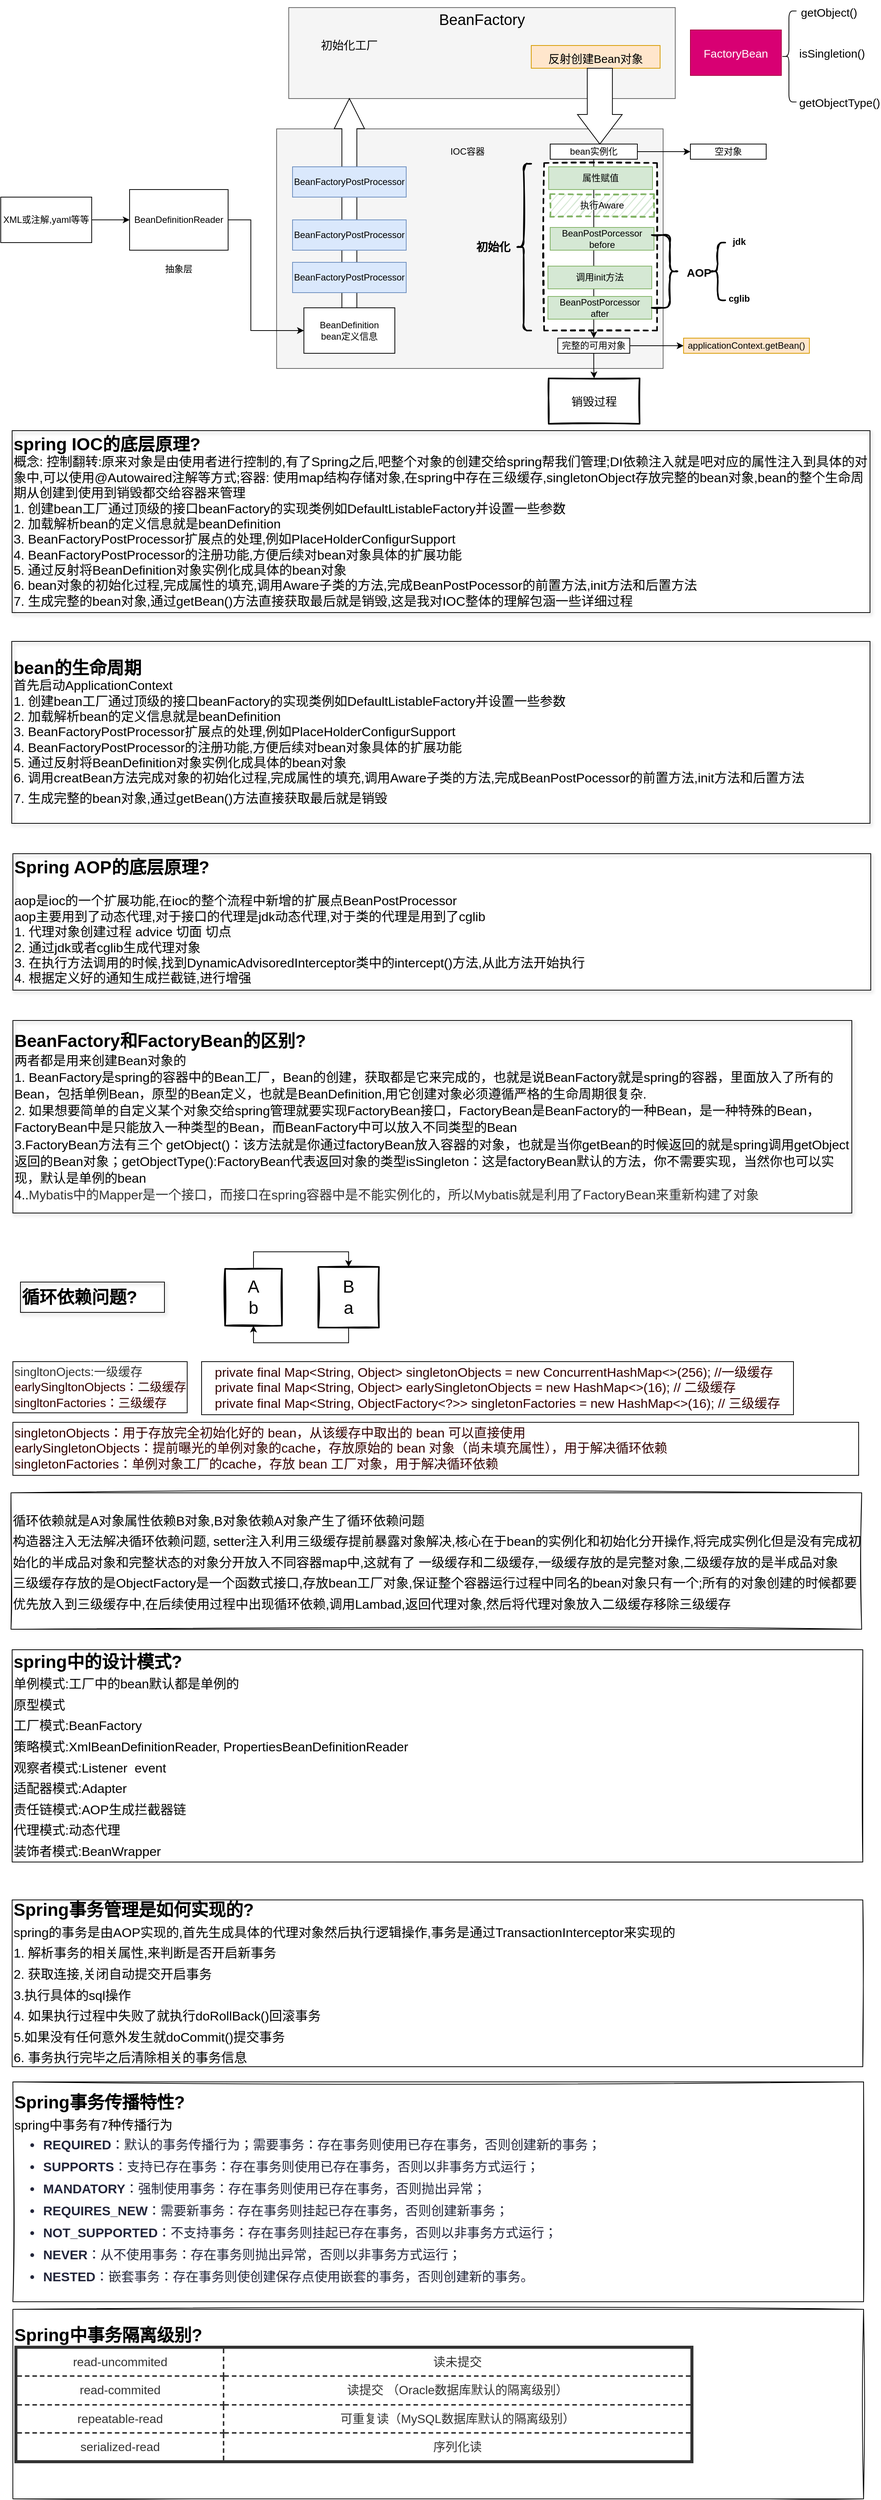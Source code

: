 <mxfile version="16.5.1" type="device"><diagram id="kbiFOAReK8MjeXYRSWLJ" name="第 1 页"><mxGraphModel dx="2390" dy="2418" grid="1" gridSize="10" guides="1" tooltips="1" connect="1" arrows="1" fold="1" page="1" pageScale="1" pageWidth="1169" pageHeight="827" math="0" shadow="0"><root><mxCell id="0"/><mxCell id="1" parent="0"/><mxCell id="H_EeOhqB3WVHYu0l5SaM-5" value="" style="rounded=0;whiteSpace=wrap;html=1;fillColor=#f5f5f5;fontColor=#333333;strokeColor=#666666;" vertex="1" parent="1"><mxGeometry x="-802" y="-1476" width="510" height="316" as="geometry"/></mxCell><mxCell id="H_EeOhqB3WVHYu0l5SaM-70" value="" style="rounded=0;whiteSpace=wrap;html=1;glass=0;dashed=1;labelBackgroundColor=none;sketch=1;fontSize=12;fontColor=default;strokeWidth=2;" vertex="1" parent="1"><mxGeometry x="-449" y="-1431" width="149" height="221" as="geometry"/></mxCell><mxCell id="H_EeOhqB3WVHYu0l5SaM-4" value="" style="edgeStyle=orthogonalEdgeStyle;rounded=0;orthogonalLoop=1;jettySize=auto;html=1;" edge="1" parent="1" source="H_EeOhqB3WVHYu0l5SaM-1" target="H_EeOhqB3WVHYu0l5SaM-3"><mxGeometry relative="1" as="geometry"/></mxCell><mxCell id="H_EeOhqB3WVHYu0l5SaM-1" value="XML或注解,yaml等等" style="rounded=0;whiteSpace=wrap;html=1;" vertex="1" parent="1"><mxGeometry x="-1166" y="-1386" width="120" height="60" as="geometry"/></mxCell><mxCell id="H_EeOhqB3WVHYu0l5SaM-3" value="BeanDefinitionReader" style="rounded=0;whiteSpace=wrap;html=1;" vertex="1" parent="1"><mxGeometry x="-996" y="-1396" width="130" height="80" as="geometry"/></mxCell><mxCell id="H_EeOhqB3WVHYu0l5SaM-7" value="IOC容器" style="text;html=1;strokeColor=none;fillColor=none;align=center;verticalAlign=middle;whiteSpace=wrap;rounded=0;" vertex="1" parent="1"><mxGeometry x="-580" y="-1461" width="60" height="30" as="geometry"/></mxCell><mxCell id="H_EeOhqB3WVHYu0l5SaM-8" value="BeanDefinition&lt;br&gt;bean定义信息" style="rounded=0;whiteSpace=wrap;html=1;" vertex="1" parent="1"><mxGeometry x="-766" y="-1240" width="120" height="60" as="geometry"/></mxCell><mxCell id="H_EeOhqB3WVHYu0l5SaM-9" value="" style="endArrow=classic;html=1;rounded=0;exitX=1;exitY=0.5;exitDx=0;exitDy=0;entryX=0;entryY=0.5;entryDx=0;entryDy=0;" edge="1" parent="1" source="H_EeOhqB3WVHYu0l5SaM-3" target="H_EeOhqB3WVHYu0l5SaM-8"><mxGeometry width="50" height="50" relative="1" as="geometry"><mxPoint x="-436" y="-1226" as="sourcePoint"/><mxPoint x="-386" y="-1276" as="targetPoint"/><Array as="points"><mxPoint x="-836" y="-1356"/><mxPoint x="-836" y="-1210"/></Array></mxGeometry></mxCell><mxCell id="H_EeOhqB3WVHYu0l5SaM-10" value="抽象层" style="text;html=1;strokeColor=none;fillColor=none;align=center;verticalAlign=middle;whiteSpace=wrap;rounded=0;" vertex="1" parent="1"><mxGeometry x="-961" y="-1306" width="60" height="30" as="geometry"/></mxCell><mxCell id="H_EeOhqB3WVHYu0l5SaM-22" value="" style="edgeStyle=orthogonalEdgeStyle;rounded=0;orthogonalLoop=1;jettySize=auto;html=1;fontSize=12;" edge="1" parent="1" source="H_EeOhqB3WVHYu0l5SaM-11" target="H_EeOhqB3WVHYu0l5SaM-21"><mxGeometry relative="1" as="geometry"/></mxCell><mxCell id="H_EeOhqB3WVHYu0l5SaM-24" value="" style="edgeStyle=orthogonalEdgeStyle;rounded=0;orthogonalLoop=1;jettySize=auto;html=1;fontSize=12;entryX=0.5;entryY=0;entryDx=0;entryDy=0;" edge="1" parent="1" source="H_EeOhqB3WVHYu0l5SaM-11" target="H_EeOhqB3WVHYu0l5SaM-25"><mxGeometry relative="1" as="geometry"><mxPoint x="-384.471" y="-1296" as="targetPoint"/></mxGeometry></mxCell><mxCell id="H_EeOhqB3WVHYu0l5SaM-11" value="bean实例化" style="rounded=0;whiteSpace=wrap;html=1;" vertex="1" parent="1"><mxGeometry x="-441" y="-1456" width="115" height="20" as="geometry"/></mxCell><mxCell id="H_EeOhqB3WVHYu0l5SaM-15" value="" style="rounded=0;whiteSpace=wrap;html=1;fillColor=#f5f5f5;fontColor=#333333;strokeColor=#666666;" vertex="1" parent="1"><mxGeometry x="-786" y="-1636" width="510" height="120" as="geometry"/></mxCell><mxCell id="H_EeOhqB3WVHYu0l5SaM-16" value="&lt;font style=&quot;font-size: 20px&quot;&gt;BeanFactory&lt;/font&gt;" style="text;html=1;strokeColor=none;fillColor=none;align=center;verticalAlign=middle;whiteSpace=wrap;rounded=0;" vertex="1" parent="1"><mxGeometry x="-561" y="-1636" width="60" height="30" as="geometry"/></mxCell><mxCell id="H_EeOhqB3WVHYu0l5SaM-17" value="&lt;font style=&quot;font-size: 15px&quot;&gt;反射创建Bean对象&lt;br&gt;&lt;/font&gt;" style="text;html=1;strokeColor=#d79b00;fillColor=#ffe6cc;align=center;verticalAlign=middle;whiteSpace=wrap;rounded=0;fontSize=20;" vertex="1" parent="1"><mxGeometry x="-466" y="-1586" width="170" height="30" as="geometry"/></mxCell><mxCell id="H_EeOhqB3WVHYu0l5SaM-21" value="空对象" style="rounded=0;whiteSpace=wrap;html=1;" vertex="1" parent="1"><mxGeometry x="-256" y="-1456" width="100" height="20" as="geometry"/></mxCell><mxCell id="H_EeOhqB3WVHYu0l5SaM-28" value="" style="edgeStyle=orthogonalEdgeStyle;rounded=0;orthogonalLoop=1;jettySize=auto;html=1;fontSize=12;" edge="1" parent="1" source="H_EeOhqB3WVHYu0l5SaM-25" target="H_EeOhqB3WVHYu0l5SaM-27"><mxGeometry relative="1" as="geometry"/></mxCell><mxCell id="H_EeOhqB3WVHYu0l5SaM-75" value="" style="edgeStyle=orthogonalEdgeStyle;rounded=0;orthogonalLoop=1;jettySize=auto;html=1;fontSize=15;fontColor=default;" edge="1" parent="1" source="H_EeOhqB3WVHYu0l5SaM-25" target="H_EeOhqB3WVHYu0l5SaM-74"><mxGeometry relative="1" as="geometry"/></mxCell><mxCell id="H_EeOhqB3WVHYu0l5SaM-25" value="完整的可用对象" style="rounded=0;whiteSpace=wrap;html=1;" vertex="1" parent="1"><mxGeometry x="-431" y="-1200" width="95" height="20" as="geometry"/></mxCell><mxCell id="H_EeOhqB3WVHYu0l5SaM-27" value="applicationContext.getBean()" style="rounded=0;whiteSpace=wrap;html=1;fillColor=#ffe6cc;strokeColor=#d79b00;" vertex="1" parent="1"><mxGeometry x="-265" y="-1200" width="166" height="20" as="geometry"/></mxCell><mxCell id="H_EeOhqB3WVHYu0l5SaM-30" value="" style="shape=singleArrow;direction=north;whiteSpace=wrap;html=1;fontSize=12;arrowWidth=0.493;arrowSize=0.144;" vertex="1" parent="1"><mxGeometry x="-726" y="-1516" width="40" height="276" as="geometry"/></mxCell><mxCell id="H_EeOhqB3WVHYu0l5SaM-31" value="BeanFactoryPostProcessor" style="rounded=0;whiteSpace=wrap;html=1;fontSize=12;fillColor=#dae8fc;strokeColor=#6c8ebf;" vertex="1" parent="1"><mxGeometry x="-781" y="-1300" width="150" height="40" as="geometry"/></mxCell><mxCell id="H_EeOhqB3WVHYu0l5SaM-32" value="BeanFactoryPostProcessor" style="rounded=0;whiteSpace=wrap;html=1;fontSize=12;fillColor=#dae8fc;strokeColor=#6c8ebf;" vertex="1" parent="1"><mxGeometry x="-781" y="-1426" width="150" height="40" as="geometry"/></mxCell><mxCell id="H_EeOhqB3WVHYu0l5SaM-33" value="BeanFactoryPostProcessor" style="rounded=0;whiteSpace=wrap;html=1;fontSize=12;fillColor=#dae8fc;strokeColor=#6c8ebf;" vertex="1" parent="1"><mxGeometry x="-781" y="-1356" width="150" height="40" as="geometry"/></mxCell><mxCell id="H_EeOhqB3WVHYu0l5SaM-34" value="" style="shape=singleArrow;direction=south;whiteSpace=wrap;html=1;fontSize=12;arrowWidth=0.562;arrowSize=0.39;" vertex="1" parent="1"><mxGeometry x="-405" y="-1556" width="59" height="100" as="geometry"/></mxCell><mxCell id="H_EeOhqB3WVHYu0l5SaM-35" value="属性赋值" style="rounded=0;whiteSpace=wrap;html=1;fontSize=12;fillColor=#d5e8d4;strokeColor=#82b366;" vertex="1" parent="1"><mxGeometry x="-443" y="-1426" width="137" height="30" as="geometry"/></mxCell><mxCell id="H_EeOhqB3WVHYu0l5SaM-36" value="BeanPostPorcessor&lt;br&gt;before" style="rounded=0;whiteSpace=wrap;html=1;fontSize=12;fillColor=#d5e8d4;strokeColor=#82b366;" vertex="1" parent="1"><mxGeometry x="-441" y="-1346" width="137" height="30" as="geometry"/></mxCell><mxCell id="H_EeOhqB3WVHYu0l5SaM-40" value="BeanPostPorcessor&lt;br&gt;after" style="rounded=0;whiteSpace=wrap;html=1;fontSize=12;fillColor=#d5e8d4;strokeColor=#82b366;" vertex="1" parent="1"><mxGeometry x="-444" y="-1255" width="137" height="30" as="geometry"/></mxCell><mxCell id="H_EeOhqB3WVHYu0l5SaM-43" value="&lt;font style=&quot;font-size: 15px&quot;&gt;FactoryBean&lt;/font&gt;" style="rounded=0;whiteSpace=wrap;html=1;fillColor=#d80073;fontColor=#ffffff;strokeColor=#A50040;" vertex="1" parent="1"><mxGeometry x="-256" y="-1606.5" width="120" height="60" as="geometry"/></mxCell><mxCell id="H_EeOhqB3WVHYu0l5SaM-44" value="" style="shape=curlyBracket;whiteSpace=wrap;html=1;rounded=1;fontSize=15;fillColor=default;" vertex="1" parent="1"><mxGeometry x="-136" y="-1631.5" width="20" height="120" as="geometry"/></mxCell><mxCell id="H_EeOhqB3WVHYu0l5SaM-46" value="getObject()" style="text;html=1;strokeColor=none;fillColor=none;align=center;verticalAlign=middle;whiteSpace=wrap;rounded=0;fontSize=15;" vertex="1" parent="1"><mxGeometry x="-103" y="-1645.5" width="60" height="30" as="geometry"/></mxCell><mxCell id="H_EeOhqB3WVHYu0l5SaM-47" value="isSingletion()" style="text;html=1;strokeColor=none;fillColor=none;align=center;verticalAlign=middle;whiteSpace=wrap;rounded=0;fontSize=15;" vertex="1" parent="1"><mxGeometry x="-99" y="-1591.5" width="60" height="30" as="geometry"/></mxCell><mxCell id="H_EeOhqB3WVHYu0l5SaM-48" value="getObjectType()" style="text;html=1;strokeColor=none;fillColor=none;align=center;verticalAlign=middle;whiteSpace=wrap;rounded=0;fontSize=15;" vertex="1" parent="1"><mxGeometry x="-89" y="-1526.5" width="60" height="30" as="geometry"/></mxCell><mxCell id="H_EeOhqB3WVHYu0l5SaM-49" value="&lt;b&gt;&lt;font style=&quot;font-size: 23px&quot;&gt;循环依赖问题?&lt;/font&gt;&lt;br&gt;&lt;/b&gt;" style="text;html=1;align=left;verticalAlign=middle;whiteSpace=wrap;rounded=0;shadow=1;sketch=0;glass=0;strokeColor=default;" vertex="1" parent="1"><mxGeometry x="-1140" y="45.06" width="190" height="40" as="geometry"/></mxCell><mxCell id="H_EeOhqB3WVHYu0l5SaM-52" value="&lt;font style=&quot;line-height: 1.3 ; font-size: 17px&quot;&gt;&lt;b&gt;&lt;font style=&quot;font-size: 23px&quot;&gt;BeanFactory和FactoryBean的区别?&amp;nbsp;&lt;br&gt;&lt;/font&gt;&lt;/b&gt;&lt;font style=&quot;font-size: 17px&quot;&gt;两者都是用来创建Bean对象的&lt;/font&gt;&lt;br&gt;&lt;span style=&quot;font-size: 17px&quot;&gt;1. BeanFactory是spring的容器中的Bean工厂，Bean的创建，获取都是它来完成的，也就是说BeanFactory就是spring的容器，里面放入了所有的Bean，包括单例Bean，原型的Bean定义，也就是BeanDefinition,用它创建对象必须遵循严格的生命周期很复杂.&lt;br&gt;2. 如果想要简单的自定义某个对象交给spring管理就要实现FactoryBean接口，FactoryBean是BeanFactory的一种Bean，是一种特殊的Bean，FactoryBean中是只能放入一种类型的Bean，而BeanFactory中可以放入不同类型的Bean&lt;/span&gt;&lt;br&gt;&lt;span class=&quot;md-plain md-expand&quot; style=&quot;box-sizing: border-box ; font-family: &amp;#34;noto sans sc medium&amp;#34; , &amp;#34;noto sans sc&amp;#34; , sans-serif&quot;&gt;3.&lt;span style=&quot;font-family: &amp;#34;helvetica&amp;#34;&quot;&gt;FactoryBean&lt;/span&gt;方法有三个 getObject()：该方法就是你通过factoryBean放入容器的对象，也就是当你getBean的时候返回的就是spring调用getObject返回的Bean对象；&lt;/span&gt;&lt;span class=&quot;md-plain&quot; style=&quot;box-sizing: border-box ; font-family: &amp;#34;noto sans sc medium&amp;#34; , &amp;#34;noto sans sc&amp;#34; , sans-serif&quot;&gt;getObjectType():FactoryBean代表返回对象的类型&lt;/span&gt;&lt;span class=&quot;md-plain md-expand&quot; style=&quot;box-sizing: border-box ; font-family: &amp;#34;noto sans sc medium&amp;#34; , &amp;#34;noto sans sc&amp;#34; , sans-serif&quot;&gt;isSingleton：这是factoryBean默认的方法，你不需要实现，当然你也可以实现，默认是单例的bean&lt;br&gt;4..&lt;span style=&quot;color: rgb(51 , 51 , 51) ; font-family: &amp;#34;noto sans sc medium&amp;#34; , &amp;#34;noto sans sc&amp;#34; , sans-serif&quot;&gt;Mybatis中的Mapper是一个接口，而接口在spring容器中是不能实例化的，所以Mybatis就是利用了FactoryBean来重新构建了对象&lt;/span&gt;&lt;br&gt;&lt;/span&gt;&lt;/font&gt;" style="text;html=1;align=left;verticalAlign=middle;whiteSpace=wrap;rounded=0;shadow=1;sketch=0;glass=0;labelBackgroundColor=none;strokeColor=default;" vertex="1" parent="1"><mxGeometry x="-1150" y="-300" width="1107" height="254" as="geometry"/></mxCell><mxCell id="H_EeOhqB3WVHYu0l5SaM-53" value="&lt;font style=&quot;font-size: 17px&quot;&gt;&lt;span style=&quot;font-weight: bold ; font-size: 23px&quot;&gt;spring IOC的底层原理?&lt;/span&gt;&lt;br&gt;&lt;font style=&quot;font-size: 17px&quot;&gt;概念: 控制翻转:原来对象是由使用者进行控制的,有了Spring之后,吧整个对象的创建交给spring帮我们管理;DI依赖注入就是吧对应的属性注入到具体的对象中,可以使用@Autowaired注解等方式;&lt;/font&gt;容器: 使用map结构存储对象,在spring中存在三级缓存,singletonObject存放完整的bean对象,bean的整个生命周期从创建到使用到销毁都交给容器来管理&lt;br&gt;1. 创建bean工厂通过顶级的接口beanFactory的实现类例如DefaultListableFactory并设置一些参数&lt;br&gt;2. 加载解析bean的定义信息就是beanDefinition&lt;br&gt;3. BeanFactoryPostProcessor扩展点的处理,例如PlaceHolderConfigurSupport&lt;br&gt;4. BeanFactoryPostProcessor的注册功能,方便后续对bean对象具体的扩展功能&lt;br&gt;5. 通过反射将BeanDefinition对象实例化成具体的bean对象&lt;br&gt;6. bean对象的初始化过程,完成属性的填充,调用Aware子类的方法,完成BeanPostPocessor的前置方法,init方法和后置方法&lt;br&gt;7. 生成完整的bean对象,通过getBean()方法直接获取最后就是销毁,这是我对IOC整体的理解包涵一些详细过程&lt;br&gt;&lt;/font&gt;" style="text;html=1;align=left;verticalAlign=middle;whiteSpace=wrap;rounded=0;shadow=1;sketch=0;glass=0;strokeColor=default;" vertex="1" parent="1"><mxGeometry x="-1151" y="-1078" width="1132" height="240" as="geometry"/></mxCell><mxCell id="H_EeOhqB3WVHYu0l5SaM-54" value="&lt;span style=&quot;font-weight: bold ; font-size: 23px&quot;&gt;bean的生命周期&lt;/span&gt;&lt;br&gt;&lt;font style=&quot;font-size: 17px&quot;&gt;首先启动ApplicationContext&lt;/font&gt;&lt;br&gt;&lt;span style=&quot;font-size: 17px&quot;&gt;1. 创建bean工厂通过顶级的接口beanFactory的实现类例如DefaultListableFactory并设置一些参数&lt;/span&gt;&lt;br style=&quot;font-size: 17px&quot;&gt;&lt;span style=&quot;font-size: 17px&quot;&gt;2. 加载解析bean的定义信息就是beanDefinition&lt;/span&gt;&lt;br style=&quot;font-size: 17px&quot;&gt;&lt;span style=&quot;font-size: 17px&quot;&gt;3. BeanFactoryPostProcessor扩展点的处理,例如PlaceHolderConfigurSupport&lt;/span&gt;&lt;br style=&quot;font-size: 17px&quot;&gt;&lt;span style=&quot;font-size: 17px&quot;&gt;4. BeanFactoryPostProcessor的注册功能,方便后续对bean对象具体的扩展功能&lt;/span&gt;&lt;br style=&quot;font-size: 17px&quot;&gt;&lt;span style=&quot;font-size: 17px&quot;&gt;5. 通过反射将BeanDefinition对象实例化成具体的bean对象&lt;/span&gt;&lt;br style=&quot;font-size: 17px&quot;&gt;&lt;span style=&quot;font-size: 17px&quot;&gt;6. 调用creatBean方法完成对象的初始化过程,完成属性的填充,调用Aware子类的方法,完成BeanPostPocessor的前置方法,init方法和后置方法&lt;/span&gt;&lt;br style=&quot;font-size: 17px&quot;&gt;&lt;span style=&quot;font-size: 17px&quot;&gt;7. 生成完整的bean对象,通过getBean()方法直接获取最后就是销毁&lt;/span&gt;&lt;span style=&quot;font-size: 23px&quot;&gt;&lt;b&gt;&lt;br&gt;&lt;/b&gt;&lt;/span&gt;" style="text;html=1;align=left;verticalAlign=middle;whiteSpace=wrap;rounded=0;shadow=1;sketch=0;glass=0;strokeColor=default;" vertex="1" parent="1"><mxGeometry x="-1151.5" y="-800" width="1132.5" height="240" as="geometry"/></mxCell><mxCell id="H_EeOhqB3WVHYu0l5SaM-64" value="初始化工厂" style="text;html=1;strokeColor=none;fillColor=none;align=center;verticalAlign=middle;whiteSpace=wrap;rounded=0;shadow=1;glass=0;sketch=0;fontSize=15;" vertex="1" parent="1"><mxGeometry x="-754" y="-1602.5" width="96" height="30" as="geometry"/></mxCell><mxCell id="H_EeOhqB3WVHYu0l5SaM-65" value="执行Aware" style="rounded=0;whiteSpace=wrap;html=1;fontSize=12;fillColor=#d5e8d4;strokeColor=#82b366;labelBackgroundColor=none;dashed=1;glass=0;strokeWidth=2;perimeterSpacing=3;sketch=1;" vertex="1" parent="1"><mxGeometry x="-441" y="-1390" width="137" height="30" as="geometry"/></mxCell><mxCell id="H_EeOhqB3WVHYu0l5SaM-69" value="调用init方法" style="rounded=0;whiteSpace=wrap;html=1;fontSize=12;fillColor=#d5e8d4;strokeColor=#82b366;" vertex="1" parent="1"><mxGeometry x="-444" y="-1295" width="137" height="30" as="geometry"/></mxCell><mxCell id="H_EeOhqB3WVHYu0l5SaM-71" value="&lt;b&gt;&lt;font style=&quot;font-size: 15px&quot;&gt;初始化&lt;/font&gt;&lt;/b&gt;" style="text;html=1;strokeColor=none;fillColor=none;align=center;verticalAlign=middle;whiteSpace=wrap;rounded=0;glass=0;dashed=1;labelBackgroundColor=none;sketch=1;fontSize=12;fontColor=default;" vertex="1" parent="1"><mxGeometry x="-546" y="-1336" width="60" height="30" as="geometry"/></mxCell><mxCell id="H_EeOhqB3WVHYu0l5SaM-72" value="" style="shape=curlyBracket;whiteSpace=wrap;html=1;rounded=1;glass=0;labelBackgroundColor=none;sketch=1;fontSize=15;fontColor=default;strokeWidth=2;" vertex="1" parent="1"><mxGeometry x="-486" y="-1430" width="20" height="220" as="geometry"/></mxCell><mxCell id="H_EeOhqB3WVHYu0l5SaM-74" value="销毁过程" style="rounded=0;whiteSpace=wrap;html=1;glass=0;labelBackgroundColor=none;sketch=1;fontSize=15;fontColor=default;strokeWidth=2;" vertex="1" parent="1"><mxGeometry x="-443" y="-1147" width="120" height="60" as="geometry"/></mxCell><mxCell id="H_EeOhqB3WVHYu0l5SaM-76" value="" style="shape=curlyBracket;whiteSpace=wrap;html=1;rounded=1;flipH=1;glass=0;labelBackgroundColor=none;sketch=1;fontSize=23;fontColor=default;strokeWidth=2;size=0.351;" vertex="1" parent="1"><mxGeometry x="-307" y="-1336" width="37" height="96" as="geometry"/></mxCell><mxCell id="H_EeOhqB3WVHYu0l5SaM-80" value="&lt;font style=&quot;font-size: 15px&quot;&gt;AOP&lt;/font&gt;" style="text;strokeColor=none;fillColor=none;html=1;fontSize=24;fontStyle=1;verticalAlign=middle;align=center;rounded=0;glass=0;labelBackgroundColor=none;sketch=1;fontColor=default;" vertex="1" parent="1"><mxGeometry x="-270" y="-1308" width="50" height="38" as="geometry"/></mxCell><mxCell id="H_EeOhqB3WVHYu0l5SaM-81" value="" style="shape=curlyBracket;whiteSpace=wrap;html=1;rounded=1;glass=0;labelBackgroundColor=none;sketch=1;fontSize=15;fontColor=default;strokeWidth=2;" vertex="1" parent="1"><mxGeometry x="-230" y="-1326" width="20" height="76" as="geometry"/></mxCell><mxCell id="H_EeOhqB3WVHYu0l5SaM-82" value="&lt;font style=&quot;font-size: 12px&quot;&gt;jdk&lt;/font&gt;" style="text;strokeColor=none;fillColor=none;html=1;fontSize=24;fontStyle=1;verticalAlign=middle;align=center;rounded=0;glass=0;labelBackgroundColor=none;sketch=1;fontColor=default;" vertex="1" parent="1"><mxGeometry x="-212" y="-1340" width="39" height="18" as="geometry"/></mxCell><mxCell id="H_EeOhqB3WVHYu0l5SaM-83" value="&lt;span style=&quot;font-size: 12px&quot;&gt;cglib&lt;/span&gt;" style="text;strokeColor=none;fillColor=none;html=1;fontSize=24;fontStyle=1;verticalAlign=middle;align=center;rounded=0;glass=0;labelBackgroundColor=none;sketch=1;fontColor=default;" vertex="1" parent="1"><mxGeometry x="-212" y="-1265" width="39" height="18" as="geometry"/></mxCell><mxCell id="H_EeOhqB3WVHYu0l5SaM-84" value="&lt;font style=&quot;font-size: 17px&quot;&gt;&lt;b style=&quot;font-size: 23px&quot;&gt;Spring AOP的底层原理?&lt;/b&gt;&lt;br&gt;&lt;br&gt;&lt;span&gt;aop是ioc的一个扩展功能,在ioc的整个流程中新增的扩展点BeanPostProcessor&lt;br&gt;&lt;/span&gt;aop主要用到了动态代理,对于接口的代理是jdk动态代理,对于类的代理是用到了cglib&lt;br&gt;1. 代理对象创建过程 advice 切面 切点&lt;br&gt;2. 通过jdk或者cglib生成代理对象&lt;br&gt;3. 在执行方法调用的时候,找到DynamicAdvisoredInterceptor类中的intercept()方法,从此方法开始执行&lt;br&gt;4. 根据定义好的通知生成拦截链,进行增强&lt;br&gt;&lt;/font&gt;" style="text;html=1;align=left;verticalAlign=middle;whiteSpace=wrap;rounded=0;shadow=1;sketch=0;glass=0;strokeColor=default;" vertex="1" parent="1"><mxGeometry x="-1150" y="-520" width="1132" height="180" as="geometry"/></mxCell><mxCell id="H_EeOhqB3WVHYu0l5SaM-89" style="edgeStyle=orthogonalEdgeStyle;rounded=0;orthogonalLoop=1;jettySize=auto;html=1;exitX=0.5;exitY=0;exitDx=0;exitDy=0;entryX=0.5;entryY=0;entryDx=0;entryDy=0;fontSize=23;fontColor=default;" edge="1" parent="1" source="H_EeOhqB3WVHYu0l5SaM-87" target="H_EeOhqB3WVHYu0l5SaM-88"><mxGeometry relative="1" as="geometry"/></mxCell><mxCell id="H_EeOhqB3WVHYu0l5SaM-87" value="A&lt;br&gt;b" style="whiteSpace=wrap;html=1;aspect=fixed;rounded=0;glass=0;labelBackgroundColor=none;sketch=1;fontSize=23;fontColor=default;strokeWidth=2;" vertex="1" parent="1"><mxGeometry x="-870" y="27.56" width="75" height="75" as="geometry"/></mxCell><mxCell id="H_EeOhqB3WVHYu0l5SaM-90" style="edgeStyle=orthogonalEdgeStyle;rounded=0;orthogonalLoop=1;jettySize=auto;html=1;exitX=0.5;exitY=1;exitDx=0;exitDy=0;entryX=0.5;entryY=1;entryDx=0;entryDy=0;fontSize=23;fontColor=default;" edge="1" parent="1" source="H_EeOhqB3WVHYu0l5SaM-88" target="H_EeOhqB3WVHYu0l5SaM-87"><mxGeometry relative="1" as="geometry"/></mxCell><mxCell id="H_EeOhqB3WVHYu0l5SaM-88" value="B&lt;br&gt;a" style="whiteSpace=wrap;html=1;aspect=fixed;rounded=0;glass=0;labelBackgroundColor=none;sketch=1;fontSize=23;fontColor=default;strokeWidth=2;" vertex="1" parent="1"><mxGeometry x="-747" y="25.06" width="80" height="80" as="geometry"/></mxCell><mxCell id="H_EeOhqB3WVHYu0l5SaM-91" value="&lt;font style=&quot;font-size: 17px&quot;&gt;循环依赖就是A对象属性依赖B对象,B对象依赖A对象产生了循环依赖问题&lt;br&gt;构造器注入无法解决循环依赖问题, setter注入利用三级缓存提前暴露对象解决,核心在于bean的实例化和初始化分开操作,将完成实例化但是没有完成初始化的半成品对象和完整状态的对象分开放入不同容器map中,这就有了 一级缓存和二级缓存,一级缓存放的是完整对象,二级缓存放的是半成品对象&lt;br&gt;三级缓存存放的是ObjectFactory是一个函数式接口,存放bean工厂对象,保证整个容器运行过程中同名的bean对象只有一个;所有的对象创建的时候都要优先放入到三级缓存中,在后续使用过程中出现循环依赖,调用Lambad,返回代理对象,然后将代理对象放入二级缓存移除三级缓存&lt;br&gt;&lt;/font&gt;" style="text;strokeColor=default;fillColor=none;align=left;verticalAlign=middle;rounded=0;glass=0;labelBackgroundColor=none;sketch=1;fontSize=23;fontColor=default;whiteSpace=wrap;html=1;" vertex="1" parent="1"><mxGeometry x="-1152.5" y="323" width="1122.5" height="180" as="geometry"/></mxCell><mxCell id="H_EeOhqB3WVHYu0l5SaM-95" value="&lt;span style=&quot;color: rgb(51 , 51 , 51) ; font-family: &amp;#34;noto sans sc medium&amp;#34; , &amp;#34;noto sans sc&amp;#34; , sans-serif ; font-size: 16px&quot;&gt;singltonOjects:一级缓存&lt;br&gt;&lt;/span&gt;&lt;span style=&quot;color: rgb(51 , 0 , 0) ; font-size: 16px&quot;&gt;earlySingltonObjects：二级缓存&lt;br&gt;&lt;/span&gt;&lt;span style=&quot;color: rgb(51 , 0 , 0) ; font-size: 16px&quot;&gt;singltonFactories：三级缓存&lt;/span&gt;&lt;span style=&quot;color: rgb(51 , 51 , 51) ; font-family: &amp;#34;noto sans sc medium&amp;#34; , &amp;#34;noto sans sc&amp;#34; , sans-serif ; font-size: 16px&quot;&gt;&lt;br&gt;&lt;/span&gt;" style="text;html=1;strokeColor=#000000;fillColor=none;align=left;verticalAlign=middle;whiteSpace=wrap;rounded=0;glass=0;labelBackgroundColor=none;sketch=0;fontSize=17;" vertex="1" parent="1"><mxGeometry x="-1150" y="150" width="230" height="67.5" as="geometry"/></mxCell><mxCell id="H_EeOhqB3WVHYu0l5SaM-100" value="&lt;div style=&quot;text-align: left&quot;&gt;&lt;span&gt;&#9;&lt;/span&gt;private final Map&amp;lt;String, Object&amp;gt; singletonObjects = new ConcurrentHashMap&amp;lt;&amp;gt;(256); //一级缓存&lt;/div&gt;&lt;div style=&quot;text-align: left&quot;&gt;&lt;span&gt;&#9;&lt;/span&gt;private final Map&amp;lt;String, Object&amp;gt; earlySingletonObjects = new HashMap&amp;lt;&amp;gt;(16); // 二级缓存&lt;/div&gt;&lt;div style=&quot;text-align: left&quot;&gt;&lt;span&gt;&#9;&lt;/span&gt;private final Map&amp;lt;String, ObjectFactory&amp;lt;?&amp;gt;&amp;gt; singletonFactories = new HashMap&amp;lt;&amp;gt;(16); // 三级缓存&lt;/div&gt;" style="text;html=1;strokeColor=default;fillColor=none;align=center;verticalAlign=middle;whiteSpace=wrap;rounded=0;glass=0;labelBackgroundColor=none;sketch=0;fontSize=17;fontColor=#330000;" vertex="1" parent="1"><mxGeometry x="-901" y="150" width="781" height="70" as="geometry"/></mxCell><mxCell id="H_EeOhqB3WVHYu0l5SaM-101" value="&lt;div&gt;singletonObjects：用于存放完全初始化好的 bean，从该缓存中取出的 bean 可以直接使用&lt;/div&gt;&lt;div&gt;earlySingletonObjects：提前曝光的单例对象的cache，存放原始的 bean 对象（尚未填充属性），用于解决循环依赖&lt;/div&gt;&lt;div&gt;singletonFactories：单例对象工厂的cache，存放 bean 工厂对象，用于解决循环依赖&lt;/div&gt;" style="text;html=1;strokeColor=default;fillColor=none;align=left;verticalAlign=middle;whiteSpace=wrap;rounded=0;glass=0;labelBackgroundColor=none;sketch=0;fontSize=17;fontColor=#330000;" vertex="1" parent="1"><mxGeometry x="-1150" y="230" width="1116" height="70" as="geometry"/></mxCell><mxCell id="H_EeOhqB3WVHYu0l5SaM-102" value="&lt;font style=&quot;font-size: 17px&quot;&gt;&lt;font style=&quot;font-size: 23px&quot;&gt;&lt;b&gt;spring中的设计模式?&lt;/b&gt;&lt;br&gt;&lt;/font&gt;&lt;font style=&quot;font-size: 17px&quot;&gt;单例模式:工厂中的bean默认都是单例的&lt;br&gt;&lt;/font&gt;原型模式&lt;br&gt;工厂模式:BeanFactory&lt;br&gt;策略模式:XmlBeanDefinitionReader, PropertiesBeanDefinitionReader&lt;br&gt;观察者模式:Listener&amp;nbsp; event&lt;br&gt;适配器模式:Adapter&lt;br&gt;责任链模式:AOP生成拦截器链&lt;br&gt;代理模式:动态代理&lt;br&gt;装饰者模式:BeanWrapper&lt;br&gt;&lt;/font&gt;" style="text;strokeColor=default;fillColor=none;align=left;verticalAlign=middle;rounded=0;glass=0;labelBackgroundColor=none;sketch=1;fontSize=23;fontColor=default;whiteSpace=wrap;html=1;" vertex="1" parent="1"><mxGeometry x="-1151" y="530" width="1122.5" height="280" as="geometry"/></mxCell><mxCell id="H_EeOhqB3WVHYu0l5SaM-103" value="&lt;font style=&quot;font-size: 17px&quot;&gt;&lt;b&gt;&lt;font style=&quot;font-size: 23px&quot;&gt;Spring事务管理是如何实现的?&lt;/font&gt;&lt;/b&gt;&lt;br&gt;&lt;span style=&quot;font-size: 17px&quot;&gt;spring的事务是由AOP实现的,首先生成具体的代理对象然后执行逻辑操作,事务是通过TransactionInterceptor来实现的&lt;/span&gt;&lt;br&gt;&lt;span&gt;1. 解析事务的相关属性,来判断是否开启新事务&lt;br&gt;&lt;/span&gt;2. 获取连接,关闭自动提交开启事务&lt;br&gt;3.执行具体的sql操作&lt;br&gt;4. 如果执行过程中失败了就执行doRollBack()回滚事务&lt;br&gt;5.如果没有任何意外发生就doCommit()提交事务&lt;br&gt;6. 事务执行完毕之后清除相关的事务信息&lt;br&gt;&lt;/font&gt;" style="text;strokeColor=default;fillColor=none;align=left;verticalAlign=middle;rounded=0;glass=0;labelBackgroundColor=none;sketch=1;fontSize=23;fontColor=default;whiteSpace=wrap;html=1;" vertex="1" parent="1"><mxGeometry x="-1151" y="860" width="1122.5" height="220" as="geometry"/></mxCell><mxCell id="H_EeOhqB3WVHYu0l5SaM-104" value="&lt;font style=&quot;font-size: 17px&quot;&gt;&lt;b&gt;&lt;font style=&quot;font-size: 23px&quot;&gt;Spring事务传播特性?&lt;/font&gt;&lt;/b&gt;&lt;br&gt;&lt;font style=&quot;font-size: 17px&quot;&gt;spring中事务有7种传播行为&lt;br&gt;&lt;/font&gt;&lt;ul style=&quot;padding: 0px ; margin: 5px 0px 0px 20px ; color: rgb(35 , 38 , 59)&quot;&gt;&lt;li style=&quot;padding: 0px ; margin: 0px 0px 0.5em 18px ; list-style: disc&quot;&gt;&lt;strong style=&quot;padding: 0px ; margin: 0px&quot;&gt;REQUIRED&lt;/strong&gt;：默认的事务传播行为；需要事务：存在事务则使用已存在事务，否则创建新的事务；&lt;/li&gt;&lt;li style=&quot;padding: 0px ; margin: 0px 0px 0.5em 18px ; list-style: disc&quot;&gt;&lt;strong style=&quot;padding: 0px ; margin: 0px&quot;&gt;SUPPORTS&lt;/strong&gt;：支持已存在事务：存在事务则使用已存在事务，否则以非事务方式运行；&lt;/li&gt;&lt;li style=&quot;padding: 0px ; margin: 0px 0px 0.5em 18px ; list-style: disc&quot;&gt;&lt;strong style=&quot;padding: 0px ; margin: 0px&quot;&gt;MANDATORY&lt;/strong&gt;：强制使用事务：存在事务则使用已存在事务，否则抛出异常；&lt;/li&gt;&lt;li style=&quot;padding: 0px ; margin: 0px 0px 0.5em 18px ; list-style: disc&quot;&gt;&lt;strong style=&quot;padding: 0px ; margin: 0px&quot;&gt;REQUIRES_NEW&lt;/strong&gt;：需要新事务：存在事务则挂起已存在事务，否则创建新事务；&lt;/li&gt;&lt;li style=&quot;padding: 0px ; margin: 0px 0px 0.5em 18px ; list-style: disc&quot;&gt;&lt;strong style=&quot;padding: 0px ; margin: 0px&quot;&gt;NOT_SUPPORTED&lt;/strong&gt;：不支持事务：存在事务则挂起已存在事务，否则以非事务方式运行；&lt;/li&gt;&lt;li style=&quot;padding: 0px ; margin: 0px 0px 0.5em 18px ; list-style: disc&quot;&gt;&lt;strong style=&quot;padding: 0px ; margin: 0px&quot;&gt;NEVER&lt;/strong&gt;：从不使用事务：存在事务则抛出异常，否则以非事务方式运行；&lt;/li&gt;&lt;li style=&quot;padding: 0px ; margin: 0px 0px 0.5em 18px ; list-style: disc&quot;&gt;&lt;strong style=&quot;padding: 0px ; margin: 0px&quot;&gt;NESTED&lt;/strong&gt;：嵌套事务：存在事务则使创建保存点使用嵌套的事务，否则创建新的事务。&lt;/li&gt;&lt;/ul&gt;&lt;/font&gt;" style="text;strokeColor=default;fillColor=none;align=left;verticalAlign=middle;rounded=0;glass=0;labelBackgroundColor=none;sketch=1;fontSize=23;fontColor=default;whiteSpace=wrap;html=1;" vertex="1" parent="1"><mxGeometry x="-1150" y="1100" width="1122.5" height="290" as="geometry"/></mxCell><mxCell id="H_EeOhqB3WVHYu0l5SaM-105" value="&lt;font&gt;&lt;b&gt;Spring中事务隔离级别?&lt;br&gt;&lt;/b&gt;&lt;table class=&quot;md-table&quot; style=&quot;border-collapse: collapse ; border-spacing: 0px ; width: 896px ; overflow: auto ; cursor: text ; margin: 0px ; border: 0.25rem solid ; color: rgb(51 , 51 , 51) ; font-family: &amp;#34;noto sans sc medium&amp;#34; , &amp;#34;noto sans sc&amp;#34; , sans-serif ; font-size: 16px ; background-color: rgb(255 , 255 , 255)&quot;&gt;&lt;tbody style=&quot;box-sizing: border-box&quot;&gt;&lt;tr class=&quot;md-end-block md-focus-container&quot; style=&quot;box-sizing: border-box&quot;&gt;&lt;td style=&quot;box-sizing: border-box ; padding: 0.5rem ; text-align: center ; border: 0.13rem dashed ; min-width: 32px&quot;&gt;&lt;span class=&quot;td-span md-focus&quot; style=&quot;box-sizing: border-box ; display: inline-block ; min-width: 1ch ; width: 255.2px ; min-height: 10px&quot;&gt;&lt;span class=&quot;md-plain md-expand&quot; style=&quot;box-sizing: border-box&quot;&gt;read-uncommited&lt;/span&gt;&lt;/span&gt;&lt;/td&gt;&lt;td style=&quot;box-sizing: border-box ; padding: 0.5rem ; text-align: center ; border: 0.13rem dashed ; min-width: 32px&quot;&gt;&lt;span class=&quot;td-span&quot; style=&quot;box-sizing: border-box ; display: inline-block ; min-width: 1ch ; width: 599.2px ; min-height: 10px&quot;&gt;&lt;span class=&quot;md-plain&quot; style=&quot;box-sizing: border-box&quot;&gt;读未提交&lt;/span&gt;&lt;/span&gt;&lt;/td&gt;&lt;/tr&gt;&lt;tr class=&quot;md-end-block&quot; style=&quot;box-sizing: border-box&quot;&gt;&lt;td style=&quot;box-sizing: border-box ; padding: 0.5rem ; text-align: center ; border: 0.13rem dashed ; min-width: 32px&quot;&gt;&lt;span class=&quot;td-span&quot; style=&quot;box-sizing: border-box ; display: inline-block ; min-width: 1ch ; width: 255.2px ; min-height: 10px&quot;&gt;&lt;span class=&quot;md-plain&quot; style=&quot;box-sizing: border-box&quot;&gt;read-commited&lt;/span&gt;&lt;/span&gt;&lt;/td&gt;&lt;td style=&quot;box-sizing: border-box ; padding: 0.5rem ; text-align: center ; border: 0.13rem dashed ; min-width: 32px&quot;&gt;&lt;span class=&quot;td-span&quot; style=&quot;box-sizing: border-box ; display: inline-block ; min-width: 1ch ; width: 599.2px ; min-height: 10px&quot;&gt;&lt;span class=&quot;md-plain&quot; style=&quot;box-sizing: border-box&quot;&gt;读提交 （Oracle数据库默认的隔离级别）&lt;/span&gt;&lt;/span&gt;&lt;/td&gt;&lt;/tr&gt;&lt;tr class=&quot;md-end-block&quot; style=&quot;box-sizing: border-box&quot;&gt;&lt;td style=&quot;box-sizing: border-box ; padding: 0.5rem ; text-align: center ; border: 0.13rem dashed ; min-width: 32px&quot;&gt;&lt;span class=&quot;td-span&quot; style=&quot;box-sizing: border-box ; display: inline-block ; min-width: 1ch ; width: 255.2px ; min-height: 10px&quot;&gt;&lt;span class=&quot;md-plain&quot; style=&quot;box-sizing: border-box&quot;&gt;repeatable-read&lt;/span&gt;&lt;/span&gt;&lt;/td&gt;&lt;td style=&quot;box-sizing: border-box ; padding: 0.5rem ; text-align: center ; border: 0.13rem dashed ; min-width: 32px&quot;&gt;&lt;span class=&quot;td-span&quot; style=&quot;box-sizing: border-box ; display: inline-block ; min-width: 1ch ; width: 599.2px ; min-height: 10px&quot;&gt;&lt;span class=&quot;md-plain&quot; style=&quot;box-sizing: border-box&quot;&gt;可重复读&lt;/span&gt;&lt;span class=&quot;md-tab&quot; style=&quot;box-sizing: border-box ; display: inline-block&quot;&gt;&#9;&lt;/span&gt;&lt;span class=&quot;md-plain&quot; style=&quot;box-sizing: border-box&quot;&gt;（MySQL数据库默认的隔离级别）&lt;/span&gt;&lt;/span&gt;&lt;/td&gt;&lt;/tr&gt;&lt;tr class=&quot;md-end-block md-focus-container&quot; style=&quot;box-sizing: border-box&quot;&gt;&lt;td style=&quot;box-sizing: border-box ; padding: 0.5rem ; text-align: center ; border: 0.13rem dashed ; min-width: 32px&quot;&gt;&lt;span class=&quot;td-span&quot; style=&quot;box-sizing: border-box ; display: inline-block ; min-width: 1ch ; width: 255.2px ; min-height: 10px&quot;&gt;&lt;span class=&quot;md-plain&quot; style=&quot;box-sizing: border-box&quot;&gt;serialized-read&lt;/span&gt;&lt;/span&gt;&lt;/td&gt;&lt;td style=&quot;box-sizing: border-box ; padding: 0.5rem ; text-align: center ; border: 0.13rem dashed ; min-width: 32px&quot;&gt;&lt;span class=&quot;td-span md-focus&quot; style=&quot;box-sizing: border-box ; display: inline-block ; min-width: 1ch ; width: 599.2px ; min-height: 10px&quot;&gt;&lt;span class=&quot;md-plain md-expand&quot; style=&quot;box-sizing: border-box&quot;&gt;序列化读&lt;br&gt;&lt;/span&gt;&lt;/span&gt;&lt;/td&gt;&lt;/tr&gt;&lt;/tbody&gt;&lt;/table&gt;&lt;span style=&quot;color: rgba(0 , 0 , 0 , 0) ; font-family: monospace ; font-size: 0px&quot;&gt;%3CmxGraphModel%3E%3Croot%3E%3CmxCell%20id%3D%220%22%2F%3E%3CmxCell%20id%3D%221%22%20parent%3D%220%22%2F%3E%3CmxCell%20id%3D%222%22%20value%3D%22%26lt%3Bfont%20style%3D%26quot%3Bfont-size%3A%2017px%26quot%3B%26gt%3B%26lt%3Bb%26gt%3B%26lt%3Bfont%20style%3D%26quot%3Bfont-size%3A%2023px%26quot%3B%26gt%3BSpring%E4%BA%8B%E5%8A%A1%E4%BC%A0%E6%92%AD%E7%89%B9%E6%80%A7%3F%26lt%3B%2Ffont%26gt%3B%26lt%3B%2Fb%26gt%3B%26lt%3Bbr%26gt%3B%26lt%3Bfont%20style%3D%26quot%3Bfont-size%3A%2017px%26quot%3B%26gt%3B%E4%B8%8D%E5%90%8C%E7%9A%84%E6%96%B9%E6%B3%95%E5%B5%8C%E5%A5%97%E8%B0%83%E7%94%A8%E8%BF%87%E7%A8%8B%E4%B8%AD%2C%E4%BA%8B%E5%8A%A1%E5%BA%94%E8%AF%A5%E6%80%8E%E4%B9%88%E5%A4%84%E7%90%86%26lt%3Bbr%26gt%3B%26lt%3B%2Ffont%26gt%3B%26lt%3Bspan%26gt%3B1.%20%E4%BA%8B%E5%8A%A1%E5%8F%AF%E4%BB%A5%E5%88%86%E4%B8%BA%E4%B8%89%E5%A4%A7%E7%B1%BB%3A%E6%94%AF%E6%8C%81%E5%BD%93%E5%89%8D%E4%BA%8B%E5%8A%A1%2C%E4%B8%8D%E6%94%AF%E6%8C%81%E5%BD%93%E5%89%8D%E4%BA%8B%E5%8A%A1%2C%E5%B5%8C%E5%A5%97%E4%BA%8B%E5%8A%A1%26lt%3Bbr%26gt%3B%26lt%3B%2Fspan%26gt%3B2.%26lt%3Bbr%26gt%3B%26lt%3B%2Ffont%26gt%3B%22%20style%3D%22text%3BstrokeColor%3Ddefault%3BfillColor%3Dnone%3Balign%3Dleft%3BverticalAlign%3Dmiddle%3Brounded%3D0%3Bglass%3D0%3BlabelBackgroundColor%3Dnone%3Bsketch%3D1%3BfontSize%3D23%3BfontColor%3Ddefault%3BwhiteSpace%3Dwrap%3Bhtml%3D1%3B%22%20vertex%3D%221%22%20parent%3D%221%22%3E%3CmxGeometry%20x%3D%22-1150%22%20y%3D%221180%22%20width%3D%221122.5%22%20height%3D%22280%22%20as%3D%22geometry%22%2F%3E%3C%2FmxCell%3E%3C%2Froot%3E%3C%2FmxGraphModel%3E&lt;/span&gt;&lt;span style=&quot;color: rgba(0 , 0 , 0 , 0) ; font-family: monospace ; font-size: 0px&quot;&gt;%3CmxGraphModel%3E%3Croot%3E%3CmxCell%20id%3D%220%22%2F%3E%3CmxCell%20id%3D%221%22%20parent%3D%220%22%2F%3E%3CmxCell%20id%3D%222%22%20value%3D%22%26lt%3Bfont%20style%3D%26quot%3Bfont-size%3A%2017px%26quot%3B%26gt%3B%26lt%3Bb%26gt%3B%26lt%3Bfont%20style%3D%26quot%3Bfont-size%3A%2023px%26quot%3B%26gt%3BSpring%E4%BA%8B%E5%8A%A1%E4%BC%A0%E6%92%AD%E7%89%B9%E6%80%A7%3F%26lt%3B%2Ffont%26gt%3B%26lt%3B%2Fb%26gt%3B%26lt%3Bbr%26gt%3B%26lt%3Bfont%20style%3D%26quot%3Bfont-size%3A%2017px%26quot%3B%26gt%3B%E4%B8%8D%E5%90%8C%E7%9A%84%E6%96%B9%E6%B3%95%E5%B5%8C%E5%A5%97%E8%B0%83%E7%94%A8%E8%BF%87%E7%A8%8B%E4%B8%AD%2C%E4%BA%8B%E5%8A%A1%E5%BA%94%E8%AF%A5%E6%80%8E%E4%B9%88%E5%A4%84%E7%90%86%26lt%3Bbr%26gt%3B%26lt%3B%2Ffont%26gt%3B%26lt%3Bspan%26gt%3B1.%20%E4%BA%8B%E5%8A%A1%E5%8F%AF%E4%BB%A5%E5%88%86%E4%B8%BA%E4%B8%89%E5%A4%A7%E7%B1%BB%3A%E6%94%AF%E6%8C%81%E5%BD%93%E5%89%8D%E4%BA%8B%E5%8A%A1%2C%E4%B8%8D%E6%94%AF%E6%8C%81%E5%BD%93%E5%89%8D%E4%BA%8B%E5%8A%A1%2C%E5%B5%8C%E5%A5%97%E4%BA%8B%E5%8A%A1%26lt%3Bbr%26gt%3B%26lt%3B%2Fspan%26gt%3B2.%26lt%3Bbr%26gt%3B%26lt%3B%2Ffont%26gt%3B%22%20style%3D%22text%3BstrokeColor%3Ddefault%3BfillColor%3Dnone%3Balign%3Dleft%3BverticalAlign%3Dmiddle%3Brounded%3D0%3Bglass%3D0%3BlabelBackgroundColor%3Dnone%3Bsketch%3D1%3BfontSize%3D23%3BfontColor%3Ddefault%3BwhiteSpace%3Dwrap%3Bhtml%3D1%3B%22%20vertex%3D%221%22%20parent%3D%221%22%3E%3CmxGeometry%20x%3D%22-1150%22%20y%3D%221180%22%20width%3D%221122.5%22%20height%3D%22280%22%20as%3D%22geometry%22%2F%3E%3C%2FmxCell%3E%3C%2Froot%3E%3C%2FmxGraphModel%3E&lt;/span&gt;&lt;br&gt;&lt;/font&gt;" style="text;strokeColor=default;fillColor=none;align=left;verticalAlign=middle;rounded=0;glass=0;labelBackgroundColor=none;sketch=1;fontSize=23;fontColor=default;whiteSpace=wrap;html=1;" vertex="1" parent="1"><mxGeometry x="-1150" y="1400" width="1122.5" height="250" as="geometry"/></mxCell></root></mxGraphModel></diagram></mxfile>